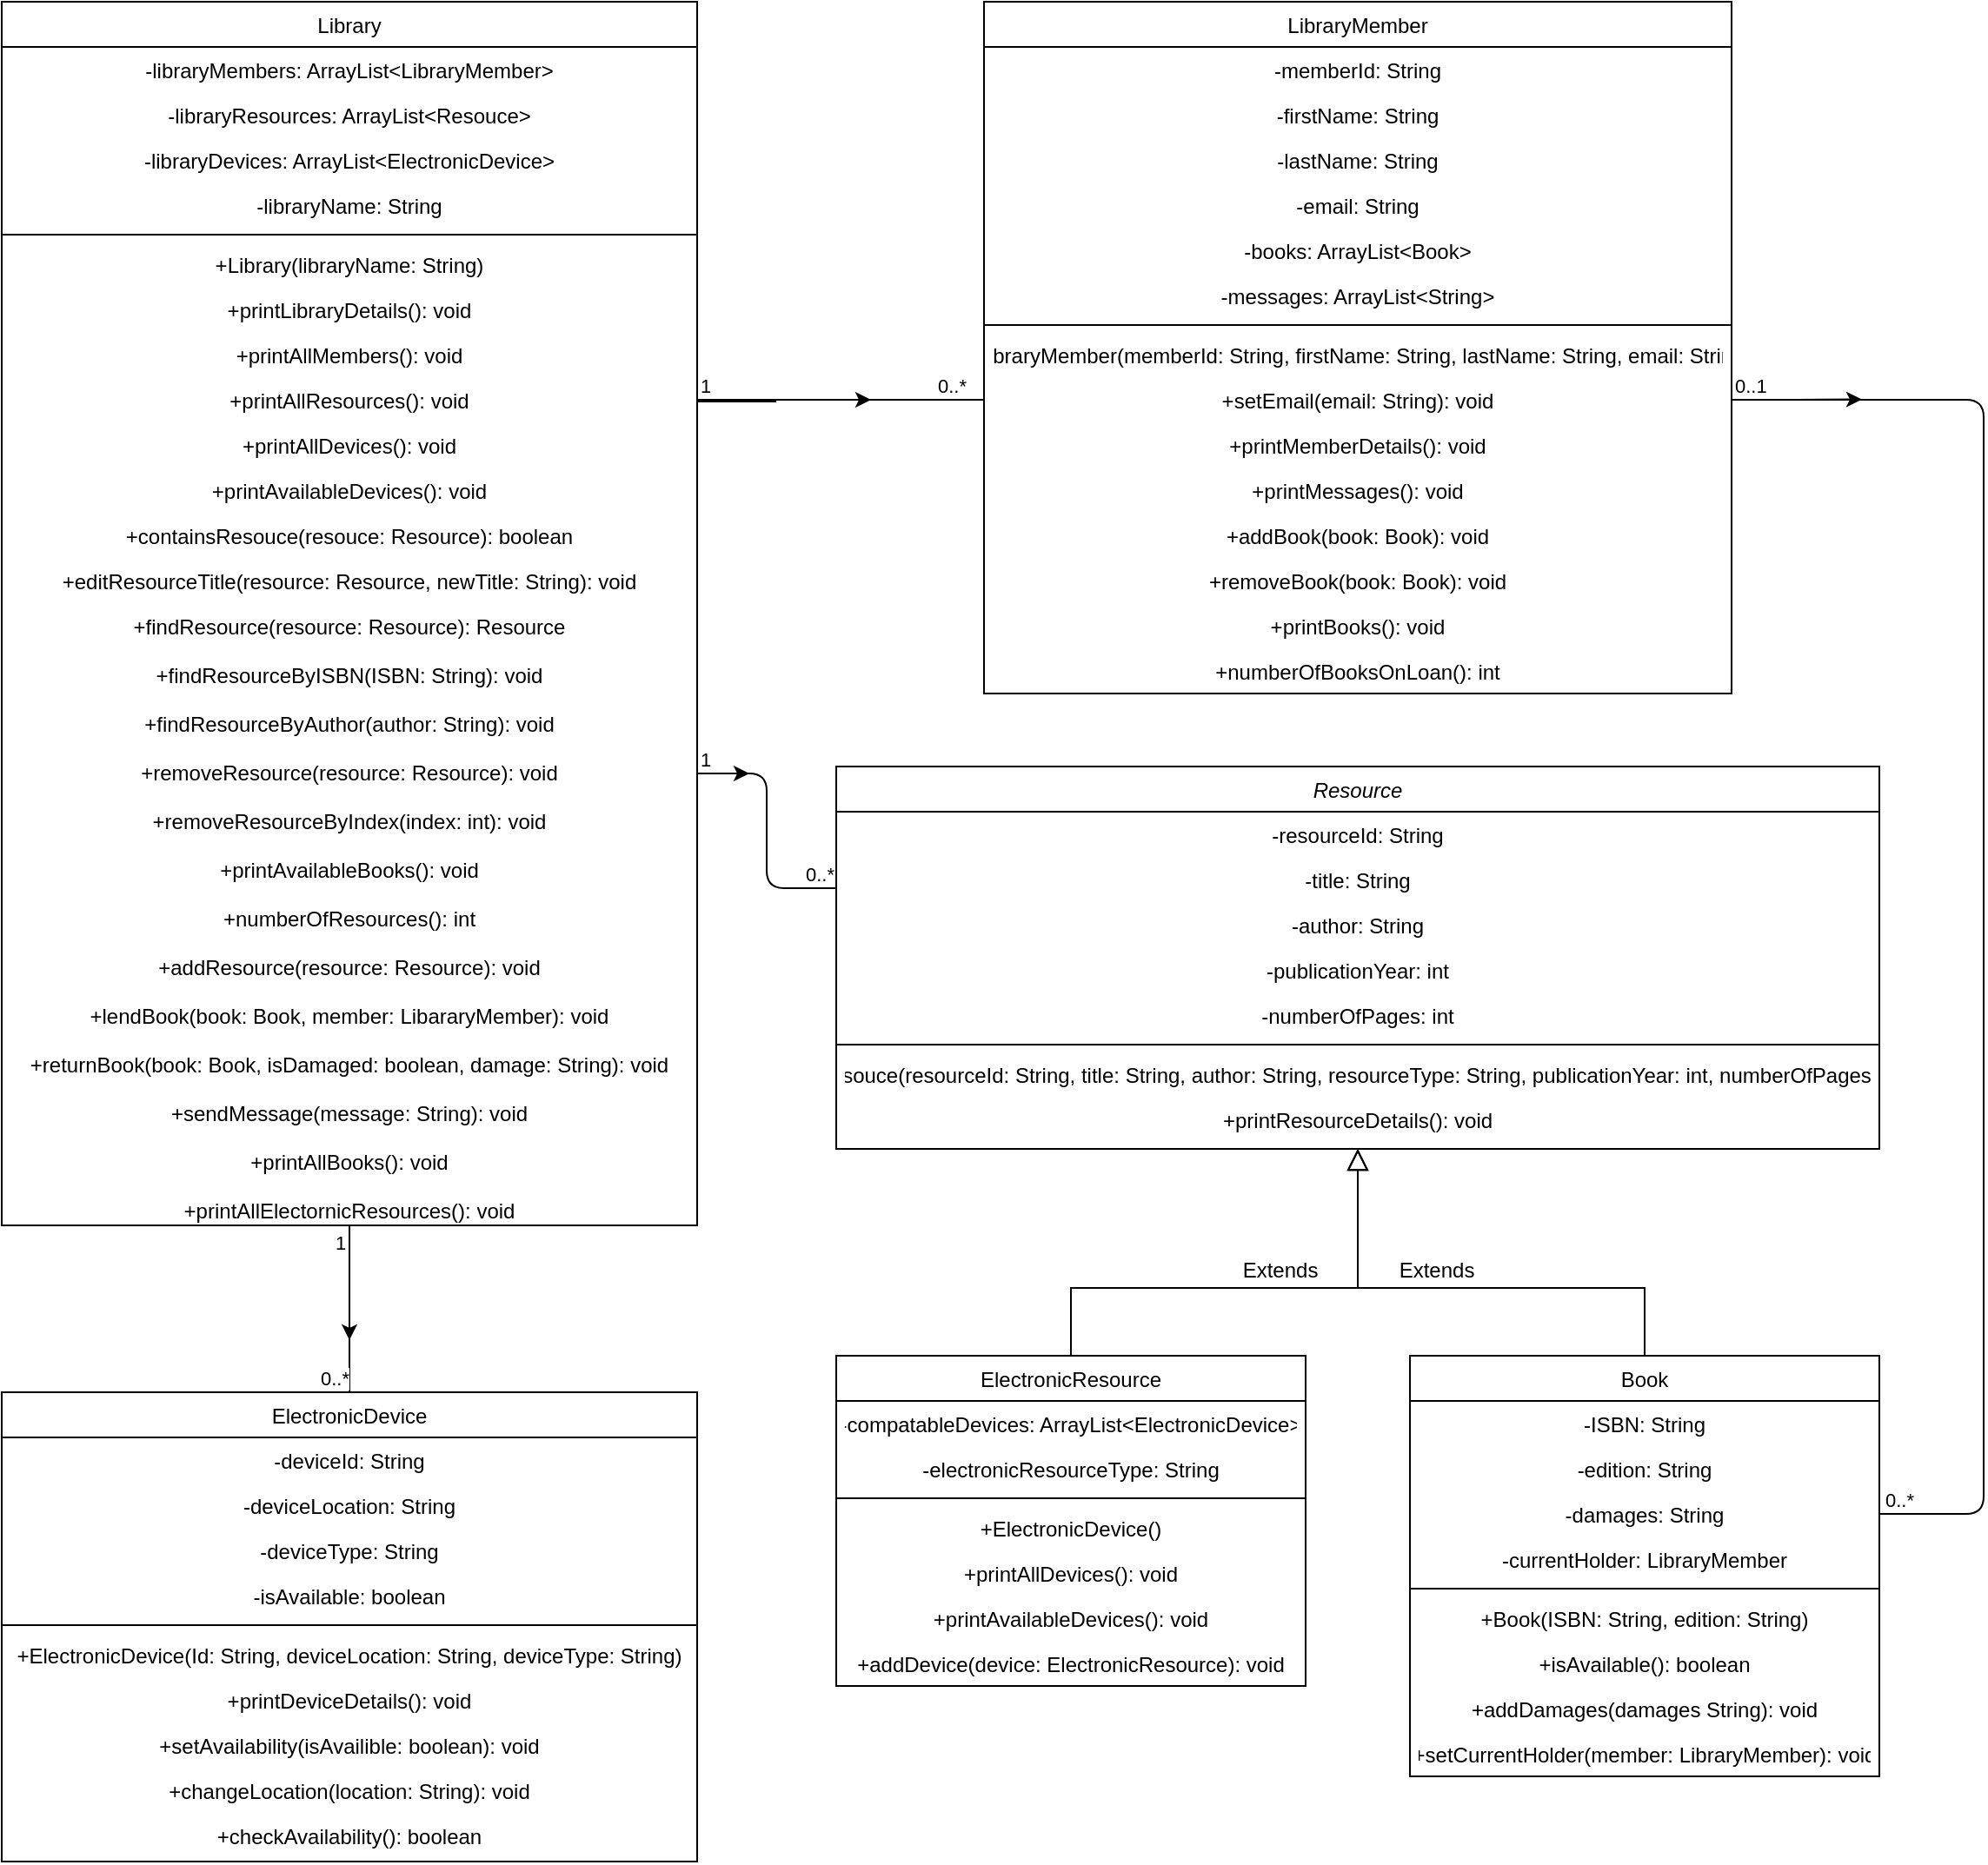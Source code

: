 <mxfile version="13.10.4" type="github">
  <diagram id="C5RBs43oDa-KdzZeNtuy" name="Page-1">
    <mxGraphModel dx="820" dy="2298" grid="1" gridSize="10" guides="1" tooltips="1" connect="1" arrows="1" fold="1" page="1" pageScale="1" pageWidth="827" pageHeight="1169" math="0" shadow="0">
      <root>
        <mxCell id="WIyWlLk6GJQsqaUBKTNV-0" />
        <mxCell id="WIyWlLk6GJQsqaUBKTNV-1" parent="WIyWlLk6GJQsqaUBKTNV-0" />
        <mxCell id="zkfFHV4jXpPFQw0GAbJ--0" value="Resource" style="swimlane;fontStyle=2;align=center;verticalAlign=top;childLayout=stackLayout;horizontal=1;startSize=26;horizontalStack=0;resizeParent=1;resizeLast=0;collapsible=1;marginBottom=0;rounded=0;shadow=0;strokeWidth=1;" parent="WIyWlLk6GJQsqaUBKTNV-1" vertex="1">
          <mxGeometry x="510" y="-700" width="600" height="220" as="geometry">
            <mxRectangle x="230" y="140" width="160" height="26" as="alternateBounds" />
          </mxGeometry>
        </mxCell>
        <mxCell id="xyyLD-phJZaHF51xS1XM-47" value="-resourceId: String" style="text;align=center;verticalAlign=top;spacingLeft=4;spacingRight=4;overflow=hidden;rotatable=0;points=[[0,0.5],[1,0.5]];portConstraint=eastwest;" vertex="1" parent="zkfFHV4jXpPFQw0GAbJ--0">
          <mxGeometry y="26" width="600" height="26" as="geometry" />
        </mxCell>
        <mxCell id="zkfFHV4jXpPFQw0GAbJ--1" value="-title: String" style="text;align=center;verticalAlign=top;spacingLeft=4;spacingRight=4;overflow=hidden;rotatable=0;points=[[0,0.5],[1,0.5]];portConstraint=eastwest;" parent="zkfFHV4jXpPFQw0GAbJ--0" vertex="1">
          <mxGeometry y="52" width="600" height="26" as="geometry" />
        </mxCell>
        <mxCell id="zkfFHV4jXpPFQw0GAbJ--2" value="-author: String" style="text;align=center;verticalAlign=top;spacingLeft=4;spacingRight=4;overflow=hidden;rotatable=0;points=[[0,0.5],[1,0.5]];portConstraint=eastwest;rounded=0;shadow=0;html=0;" parent="zkfFHV4jXpPFQw0GAbJ--0" vertex="1">
          <mxGeometry y="78" width="600" height="26" as="geometry" />
        </mxCell>
        <mxCell id="zkfFHV4jXpPFQw0GAbJ--3" value="-publicationYear: int" style="text;align=center;verticalAlign=top;spacingLeft=4;spacingRight=4;overflow=hidden;rotatable=0;points=[[0,0.5],[1,0.5]];portConstraint=eastwest;rounded=0;shadow=0;html=0;" parent="zkfFHV4jXpPFQw0GAbJ--0" vertex="1">
          <mxGeometry y="104" width="600" height="26" as="geometry" />
        </mxCell>
        <mxCell id="xyyLD-phJZaHF51xS1XM-30" value="-numberOfPages: int" style="text;align=center;verticalAlign=top;spacingLeft=4;spacingRight=4;overflow=hidden;rotatable=0;points=[[0,0.5],[1,0.5]];portConstraint=eastwest;rounded=0;shadow=0;html=0;" vertex="1" parent="zkfFHV4jXpPFQw0GAbJ--0">
          <mxGeometry y="130" width="600" height="26" as="geometry" />
        </mxCell>
        <mxCell id="zkfFHV4jXpPFQw0GAbJ--4" value="" style="line;html=1;strokeWidth=1;align=left;verticalAlign=middle;spacingTop=-1;spacingLeft=3;spacingRight=3;rotatable=0;labelPosition=right;points=[];portConstraint=eastwest;" parent="zkfFHV4jXpPFQw0GAbJ--0" vertex="1">
          <mxGeometry y="156" width="600" height="8" as="geometry" />
        </mxCell>
        <mxCell id="xyyLD-phJZaHF51xS1XM-31" value="+Resouce(resourceId: String, title: String, author: String, resourceType: String, publicationYear: int, numberOfPages: int)" style="text;align=center;verticalAlign=top;spacingLeft=4;spacingRight=4;overflow=hidden;rotatable=0;points=[[0,0.5],[1,0.5]];portConstraint=eastwest;" vertex="1" parent="zkfFHV4jXpPFQw0GAbJ--0">
          <mxGeometry y="164" width="600" height="26" as="geometry" />
        </mxCell>
        <mxCell id="zkfFHV4jXpPFQw0GAbJ--5" value="+printResourceDetails(): void" style="text;align=center;verticalAlign=top;spacingLeft=4;spacingRight=4;overflow=hidden;rotatable=0;points=[[0,0.5],[1,0.5]];portConstraint=eastwest;" parent="zkfFHV4jXpPFQw0GAbJ--0" vertex="1">
          <mxGeometry y="190" width="600" height="26" as="geometry" />
        </mxCell>
        <mxCell id="zkfFHV4jXpPFQw0GAbJ--6" value="Book" style="swimlane;fontStyle=0;align=center;verticalAlign=top;childLayout=stackLayout;horizontal=1;startSize=26;horizontalStack=0;resizeParent=1;resizeLast=0;collapsible=1;marginBottom=0;rounded=0;shadow=0;strokeWidth=1;" parent="WIyWlLk6GJQsqaUBKTNV-1" vertex="1">
          <mxGeometry x="840" y="-361" width="270" height="242" as="geometry">
            <mxRectangle x="130" y="380" width="160" height="26" as="alternateBounds" />
          </mxGeometry>
        </mxCell>
        <mxCell id="zkfFHV4jXpPFQw0GAbJ--7" value="-ISBN: String" style="text;align=center;verticalAlign=top;spacingLeft=4;spacingRight=4;overflow=hidden;rotatable=0;points=[[0,0.5],[1,0.5]];portConstraint=eastwest;" parent="zkfFHV4jXpPFQw0GAbJ--6" vertex="1">
          <mxGeometry y="26" width="270" height="26" as="geometry" />
        </mxCell>
        <mxCell id="xyyLD-phJZaHF51xS1XM-44" value="-edition: String" style="text;align=center;verticalAlign=top;spacingLeft=4;spacingRight=4;overflow=hidden;rotatable=0;points=[[0,0.5],[1,0.5]];portConstraint=eastwest;" vertex="1" parent="zkfFHV4jXpPFQw0GAbJ--6">
          <mxGeometry y="52" width="270" height="26" as="geometry" />
        </mxCell>
        <mxCell id="zkfFHV4jXpPFQw0GAbJ--8" value="-damages: String" style="text;align=center;verticalAlign=top;spacingLeft=4;spacingRight=4;overflow=hidden;rotatable=0;points=[[0,0.5],[1,0.5]];portConstraint=eastwest;rounded=0;shadow=0;html=0;" parent="zkfFHV4jXpPFQw0GAbJ--6" vertex="1">
          <mxGeometry y="78" width="270" height="26" as="geometry" />
        </mxCell>
        <mxCell id="xyyLD-phJZaHF51xS1XM-43" value="-currentHolder: LibraryMember" style="text;align=center;verticalAlign=top;spacingLeft=4;spacingRight=4;overflow=hidden;rotatable=0;points=[[0,0.5],[1,0.5]];portConstraint=eastwest;rounded=0;shadow=0;html=0;" vertex="1" parent="zkfFHV4jXpPFQw0GAbJ--6">
          <mxGeometry y="104" width="270" height="26" as="geometry" />
        </mxCell>
        <mxCell id="zkfFHV4jXpPFQw0GAbJ--9" value="" style="line;html=1;strokeWidth=1;align=left;verticalAlign=middle;spacingTop=-1;spacingLeft=3;spacingRight=3;rotatable=0;labelPosition=right;points=[];portConstraint=eastwest;" parent="zkfFHV4jXpPFQw0GAbJ--6" vertex="1">
          <mxGeometry y="130" width="270" height="8" as="geometry" />
        </mxCell>
        <mxCell id="xyyLD-phJZaHF51xS1XM-50" value="+Book(ISBN: String, edition: String)" style="text;align=center;verticalAlign=top;spacingLeft=4;spacingRight=4;overflow=hidden;rotatable=0;points=[[0,0.5],[1,0.5]];portConstraint=eastwest;fontStyle=0" vertex="1" parent="zkfFHV4jXpPFQw0GAbJ--6">
          <mxGeometry y="138" width="270" height="26" as="geometry" />
        </mxCell>
        <mxCell id="zkfFHV4jXpPFQw0GAbJ--10" value="+isAvailable(): boolean" style="text;align=center;verticalAlign=top;spacingLeft=4;spacingRight=4;overflow=hidden;rotatable=0;points=[[0,0.5],[1,0.5]];portConstraint=eastwest;fontStyle=0" parent="zkfFHV4jXpPFQw0GAbJ--6" vertex="1">
          <mxGeometry y="164" width="270" height="26" as="geometry" />
        </mxCell>
        <mxCell id="zkfFHV4jXpPFQw0GAbJ--11" value="+addDamages(damages String): void" style="text;align=center;verticalAlign=top;spacingLeft=4;spacingRight=4;overflow=hidden;rotatable=0;points=[[0,0.5],[1,0.5]];portConstraint=eastwest;" parent="zkfFHV4jXpPFQw0GAbJ--6" vertex="1">
          <mxGeometry y="190" width="270" height="26" as="geometry" />
        </mxCell>
        <mxCell id="xyyLD-phJZaHF51xS1XM-49" value="+setCurrentHolder(member: LibraryMember): void" style="text;align=center;verticalAlign=top;spacingLeft=4;spacingRight=4;overflow=hidden;rotatable=0;points=[[0,0.5],[1,0.5]];portConstraint=eastwest;" vertex="1" parent="zkfFHV4jXpPFQw0GAbJ--6">
          <mxGeometry y="216" width="270" height="26" as="geometry" />
        </mxCell>
        <mxCell id="zkfFHV4jXpPFQw0GAbJ--12" value="" style="endArrow=block;endSize=10;endFill=0;shadow=0;strokeWidth=1;rounded=0;edgeStyle=elbowEdgeStyle;elbow=vertical;exitX=0.5;exitY=0;exitDx=0;exitDy=0;" parent="WIyWlLk6GJQsqaUBKTNV-1" source="zkfFHV4jXpPFQw0GAbJ--6" edge="1">
          <mxGeometry width="160" relative="1" as="geometry">
            <mxPoint x="370" y="-170" as="sourcePoint" />
            <mxPoint x="810" y="-480" as="targetPoint" />
            <Array as="points">
              <mxPoint x="890" y="-400" />
            </Array>
          </mxGeometry>
        </mxCell>
        <mxCell id="zkfFHV4jXpPFQw0GAbJ--16" value="" style="endArrow=block;endSize=10;endFill=0;shadow=0;strokeWidth=1;rounded=0;edgeStyle=elbowEdgeStyle;elbow=vertical;exitX=0.5;exitY=0;exitDx=0;exitDy=0;" parent="WIyWlLk6GJQsqaUBKTNV-1" source="zkfFHV4jXpPFQw0GAbJ--13" target="zkfFHV4jXpPFQw0GAbJ--0" edge="1">
          <mxGeometry width="160" relative="1" as="geometry">
            <mxPoint x="380" as="sourcePoint" />
            <mxPoint x="480" y="-102" as="targetPoint" />
            <Array as="points">
              <mxPoint x="810" y="-400" />
            </Array>
          </mxGeometry>
        </mxCell>
        <mxCell id="zkfFHV4jXpPFQw0GAbJ--17" value="LibraryMember" style="swimlane;fontStyle=0;align=center;verticalAlign=top;childLayout=stackLayout;horizontal=1;startSize=26;horizontalStack=0;resizeParent=1;resizeLast=0;collapsible=1;marginBottom=0;rounded=0;shadow=0;strokeWidth=1;" parent="WIyWlLk6GJQsqaUBKTNV-1" vertex="1">
          <mxGeometry x="595" y="-1140" width="430" height="398" as="geometry">
            <mxRectangle x="550" y="140" width="160" height="26" as="alternateBounds" />
          </mxGeometry>
        </mxCell>
        <mxCell id="zkfFHV4jXpPFQw0GAbJ--18" value="-memberId: String" style="text;align=center;verticalAlign=top;spacingLeft=4;spacingRight=4;overflow=hidden;rotatable=0;points=[[0,0.5],[1,0.5]];portConstraint=eastwest;" parent="zkfFHV4jXpPFQw0GAbJ--17" vertex="1">
          <mxGeometry y="26" width="430" height="26" as="geometry" />
        </mxCell>
        <mxCell id="zkfFHV4jXpPFQw0GAbJ--19" value="-firstName: String" style="text;align=center;verticalAlign=top;spacingLeft=4;spacingRight=4;overflow=hidden;rotatable=0;points=[[0,0.5],[1,0.5]];portConstraint=eastwest;rounded=0;shadow=0;html=0;" parent="zkfFHV4jXpPFQw0GAbJ--17" vertex="1">
          <mxGeometry y="52" width="430" height="26" as="geometry" />
        </mxCell>
        <mxCell id="zkfFHV4jXpPFQw0GAbJ--20" value="-lastName: String" style="text;align=center;verticalAlign=top;spacingLeft=4;spacingRight=4;overflow=hidden;rotatable=0;points=[[0,0.5],[1,0.5]];portConstraint=eastwest;rounded=0;shadow=0;html=0;" parent="zkfFHV4jXpPFQw0GAbJ--17" vertex="1">
          <mxGeometry y="78" width="430" height="26" as="geometry" />
        </mxCell>
        <mxCell id="zkfFHV4jXpPFQw0GAbJ--21" value="-email: String" style="text;align=center;verticalAlign=top;spacingLeft=4;spacingRight=4;overflow=hidden;rotatable=0;points=[[0,0.5],[1,0.5]];portConstraint=eastwest;rounded=0;shadow=0;html=0;" parent="zkfFHV4jXpPFQw0GAbJ--17" vertex="1">
          <mxGeometry y="104" width="430" height="26" as="geometry" />
        </mxCell>
        <mxCell id="xyyLD-phJZaHF51xS1XM-22" value="-books: ArrayList&lt;Book&gt;" style="text;align=center;verticalAlign=top;spacingLeft=4;spacingRight=4;overflow=hidden;rotatable=0;points=[[0,0.5],[1,0.5]];portConstraint=eastwest;rounded=0;shadow=0;html=0;" vertex="1" parent="zkfFHV4jXpPFQw0GAbJ--17">
          <mxGeometry y="130" width="430" height="26" as="geometry" />
        </mxCell>
        <mxCell id="zkfFHV4jXpPFQw0GAbJ--22" value="-messages: ArrayList&lt;String&gt;" style="text;align=center;verticalAlign=top;spacingLeft=4;spacingRight=4;overflow=hidden;rotatable=0;points=[[0,0.5],[1,0.5]];portConstraint=eastwest;rounded=0;shadow=0;html=0;" parent="zkfFHV4jXpPFQw0GAbJ--17" vertex="1">
          <mxGeometry y="156" width="430" height="26" as="geometry" />
        </mxCell>
        <mxCell id="zkfFHV4jXpPFQw0GAbJ--23" value="" style="line;html=1;strokeWidth=1;align=left;verticalAlign=middle;spacingTop=-1;spacingLeft=3;spacingRight=3;rotatable=0;labelPosition=right;points=[];portConstraint=eastwest;" parent="zkfFHV4jXpPFQw0GAbJ--17" vertex="1">
          <mxGeometry y="182" width="430" height="8" as="geometry" />
        </mxCell>
        <mxCell id="xyyLD-phJZaHF51xS1XM-29" value="+LibraryMember(memberId: String, firstName: String, lastName: String, email: String)" style="text;align=center;verticalAlign=top;spacingLeft=4;spacingRight=4;overflow=hidden;rotatable=0;points=[[0,0.5],[1,0.5]];portConstraint=eastwest;" vertex="1" parent="zkfFHV4jXpPFQw0GAbJ--17">
          <mxGeometry y="190" width="430" height="26" as="geometry" />
        </mxCell>
        <mxCell id="zkfFHV4jXpPFQw0GAbJ--24" value="+setEmail(email: String): void" style="text;align=center;verticalAlign=top;spacingLeft=4;spacingRight=4;overflow=hidden;rotatable=0;points=[[0,0.5],[1,0.5]];portConstraint=eastwest;" parent="zkfFHV4jXpPFQw0GAbJ--17" vertex="1">
          <mxGeometry y="216" width="430" height="26" as="geometry" />
        </mxCell>
        <mxCell id="zkfFHV4jXpPFQw0GAbJ--25" value="+printMemberDetails(): void" style="text;align=center;verticalAlign=top;spacingLeft=4;spacingRight=4;overflow=hidden;rotatable=0;points=[[0,0.5],[1,0.5]];portConstraint=eastwest;" parent="zkfFHV4jXpPFQw0GAbJ--17" vertex="1">
          <mxGeometry y="242" width="430" height="26" as="geometry" />
        </mxCell>
        <mxCell id="xyyLD-phJZaHF51xS1XM-23" value="+printMessages(): void" style="text;align=center;verticalAlign=top;spacingLeft=4;spacingRight=4;overflow=hidden;rotatable=0;points=[[0,0.5],[1,0.5]];portConstraint=eastwest;" vertex="1" parent="zkfFHV4jXpPFQw0GAbJ--17">
          <mxGeometry y="268" width="430" height="26" as="geometry" />
        </mxCell>
        <mxCell id="xyyLD-phJZaHF51xS1XM-24" value="+addBook(book: Book): void" style="text;align=center;verticalAlign=top;spacingLeft=4;spacingRight=4;overflow=hidden;rotatable=0;points=[[0,0.5],[1,0.5]];portConstraint=eastwest;" vertex="1" parent="zkfFHV4jXpPFQw0GAbJ--17">
          <mxGeometry y="294" width="430" height="26" as="geometry" />
        </mxCell>
        <mxCell id="xyyLD-phJZaHF51xS1XM-25" value="+removeBook(book: Book): void" style="text;align=center;verticalAlign=top;spacingLeft=4;spacingRight=4;overflow=hidden;rotatable=0;points=[[0,0.5],[1,0.5]];portConstraint=eastwest;" vertex="1" parent="zkfFHV4jXpPFQw0GAbJ--17">
          <mxGeometry y="320" width="430" height="26" as="geometry" />
        </mxCell>
        <mxCell id="xyyLD-phJZaHF51xS1XM-26" value="+printBooks(): void" style="text;align=center;verticalAlign=top;spacingLeft=4;spacingRight=4;overflow=hidden;rotatable=0;points=[[0,0.5],[1,0.5]];portConstraint=eastwest;" vertex="1" parent="zkfFHV4jXpPFQw0GAbJ--17">
          <mxGeometry y="346" width="430" height="26" as="geometry" />
        </mxCell>
        <mxCell id="xyyLD-phJZaHF51xS1XM-27" value="+numberOfBooksOnLoan(): int" style="text;align=center;verticalAlign=top;spacingLeft=4;spacingRight=4;overflow=hidden;rotatable=0;points=[[0,0.5],[1,0.5]];portConstraint=eastwest;" vertex="1" parent="zkfFHV4jXpPFQw0GAbJ--17">
          <mxGeometry y="372" width="430" height="26" as="geometry" />
        </mxCell>
        <mxCell id="1j5VR4dSO8QkHzInrXyF-0" value="ElectronicDevice" style="swimlane;fontStyle=0;align=center;verticalAlign=top;childLayout=stackLayout;horizontal=1;startSize=26;horizontalStack=0;resizeParent=1;resizeLast=0;collapsible=1;marginBottom=0;rounded=0;shadow=0;strokeWidth=1;" parent="WIyWlLk6GJQsqaUBKTNV-1" vertex="1">
          <mxGeometry x="30" y="-340" width="400" height="270" as="geometry">
            <mxRectangle x="550" y="140" width="160" height="26" as="alternateBounds" />
          </mxGeometry>
        </mxCell>
        <mxCell id="1j5VR4dSO8QkHzInrXyF-1" value="-deviceId: String" style="text;align=center;verticalAlign=top;spacingLeft=4;spacingRight=4;overflow=hidden;rotatable=0;points=[[0,0.5],[1,0.5]];portConstraint=eastwest;" parent="1j5VR4dSO8QkHzInrXyF-0" vertex="1">
          <mxGeometry y="26" width="400" height="26" as="geometry" />
        </mxCell>
        <mxCell id="1j5VR4dSO8QkHzInrXyF-2" value="-deviceLocation: String" style="text;align=center;verticalAlign=top;spacingLeft=4;spacingRight=4;overflow=hidden;rotatable=0;points=[[0,0.5],[1,0.5]];portConstraint=eastwest;rounded=0;shadow=0;html=0;" parent="1j5VR4dSO8QkHzInrXyF-0" vertex="1">
          <mxGeometry y="52" width="400" height="26" as="geometry" />
        </mxCell>
        <mxCell id="1j5VR4dSO8QkHzInrXyF-3" value="-deviceType: String" style="text;align=center;verticalAlign=top;spacingLeft=4;spacingRight=4;overflow=hidden;rotatable=0;points=[[0,0.5],[1,0.5]];portConstraint=eastwest;rounded=0;shadow=0;html=0;" parent="1j5VR4dSO8QkHzInrXyF-0" vertex="1">
          <mxGeometry y="78" width="400" height="26" as="geometry" />
        </mxCell>
        <mxCell id="1j5VR4dSO8QkHzInrXyF-4" value="-isAvailable: boolean" style="text;align=center;verticalAlign=top;spacingLeft=4;spacingRight=4;overflow=hidden;rotatable=0;points=[[0,0.5],[1,0.5]];portConstraint=eastwest;rounded=0;shadow=0;html=0;" parent="1j5VR4dSO8QkHzInrXyF-0" vertex="1">
          <mxGeometry y="104" width="400" height="26" as="geometry" />
        </mxCell>
        <mxCell id="1j5VR4dSO8QkHzInrXyF-6" value="" style="line;html=1;strokeWidth=1;align=left;verticalAlign=middle;spacingTop=-1;spacingLeft=3;spacingRight=3;rotatable=0;labelPosition=right;points=[];portConstraint=eastwest;" parent="1j5VR4dSO8QkHzInrXyF-0" vertex="1">
          <mxGeometry y="130" width="400" height="8" as="geometry" />
        </mxCell>
        <mxCell id="xyyLD-phJZaHF51xS1XM-21" value="+ElectronicDevice(Id: String, deviceLocation: String, deviceType: String)" style="text;align=center;verticalAlign=top;spacingLeft=4;spacingRight=4;overflow=hidden;rotatable=0;points=[[0,0.5],[1,0.5]];portConstraint=eastwest;" vertex="1" parent="1j5VR4dSO8QkHzInrXyF-0">
          <mxGeometry y="138" width="400" height="26" as="geometry" />
        </mxCell>
        <mxCell id="1j5VR4dSO8QkHzInrXyF-7" value="+printDeviceDetails(): void" style="text;align=center;verticalAlign=top;spacingLeft=4;spacingRight=4;overflow=hidden;rotatable=0;points=[[0,0.5],[1,0.5]];portConstraint=eastwest;" parent="1j5VR4dSO8QkHzInrXyF-0" vertex="1">
          <mxGeometry y="164" width="400" height="26" as="geometry" />
        </mxCell>
        <mxCell id="xyyLD-phJZaHF51xS1XM-19" value="+setAvailability(isAvailible: boolean): void" style="text;align=center;verticalAlign=top;spacingLeft=4;spacingRight=4;overflow=hidden;rotatable=0;points=[[0,0.5],[1,0.5]];portConstraint=eastwest;" vertex="1" parent="1j5VR4dSO8QkHzInrXyF-0">
          <mxGeometry y="190" width="400" height="26" as="geometry" />
        </mxCell>
        <mxCell id="xyyLD-phJZaHF51xS1XM-18" value="+changeLocation(location: String): void" style="text;align=center;verticalAlign=top;spacingLeft=4;spacingRight=4;overflow=hidden;rotatable=0;points=[[0,0.5],[1,0.5]];portConstraint=eastwest;" vertex="1" parent="1j5VR4dSO8QkHzInrXyF-0">
          <mxGeometry y="216" width="400" height="26" as="geometry" />
        </mxCell>
        <mxCell id="1j5VR4dSO8QkHzInrXyF-8" value="+checkAvailability(): boolean" style="text;align=center;verticalAlign=top;spacingLeft=4;spacingRight=4;overflow=hidden;rotatable=0;points=[[0,0.5],[1,0.5]];portConstraint=eastwest;" parent="1j5VR4dSO8QkHzInrXyF-0" vertex="1">
          <mxGeometry y="242" width="400" height="26" as="geometry" />
        </mxCell>
        <mxCell id="1j5VR4dSO8QkHzInrXyF-9" value="Library" style="swimlane;fontStyle=0;align=center;verticalAlign=top;childLayout=stackLayout;horizontal=1;startSize=26;horizontalStack=0;resizeParent=1;resizeLast=0;collapsible=1;marginBottom=0;rounded=0;shadow=0;strokeWidth=1;" parent="WIyWlLk6GJQsqaUBKTNV-1" vertex="1">
          <mxGeometry x="30" y="-1140" width="400" height="704" as="geometry">
            <mxRectangle x="550" y="140" width="160" height="26" as="alternateBounds" />
          </mxGeometry>
        </mxCell>
        <mxCell id="1j5VR4dSO8QkHzInrXyF-10" value="-libraryMembers: ArrayList&lt;LibraryMember&gt;" style="text;align=center;verticalAlign=top;spacingLeft=4;spacingRight=4;overflow=hidden;rotatable=0;points=[[0,0.5],[1,0.5]];portConstraint=eastwest;" parent="1j5VR4dSO8QkHzInrXyF-9" vertex="1">
          <mxGeometry y="26" width="400" height="26" as="geometry" />
        </mxCell>
        <mxCell id="1j5VR4dSO8QkHzInrXyF-11" value="-libraryResources: ArrayList&lt;Resouce&gt;" style="text;align=center;verticalAlign=top;spacingLeft=4;spacingRight=4;overflow=hidden;rotatable=0;points=[[0,0.5],[1,0.5]];portConstraint=eastwest;rounded=0;shadow=0;html=0;" parent="1j5VR4dSO8QkHzInrXyF-9" vertex="1">
          <mxGeometry y="52" width="400" height="26" as="geometry" />
        </mxCell>
        <mxCell id="1j5VR4dSO8QkHzInrXyF-21" value="-libraryDevices: ArrayList&lt;ElectronicDevice&gt;" style="text;align=center;verticalAlign=top;spacingLeft=4;spacingRight=4;overflow=hidden;rotatable=0;points=[[0,0.5],[1,0.5]];portConstraint=eastwest;rounded=0;shadow=0;html=0;" parent="1j5VR4dSO8QkHzInrXyF-9" vertex="1">
          <mxGeometry y="78" width="400" height="26" as="geometry" />
        </mxCell>
        <mxCell id="1j5VR4dSO8QkHzInrXyF-12" value="-libraryName: String" style="text;align=center;verticalAlign=top;spacingLeft=4;spacingRight=4;overflow=hidden;rotatable=0;points=[[0,0.5],[1,0.5]];portConstraint=eastwest;rounded=0;shadow=0;html=0;" parent="1j5VR4dSO8QkHzInrXyF-9" vertex="1">
          <mxGeometry y="104" width="400" height="26" as="geometry" />
        </mxCell>
        <mxCell id="1j5VR4dSO8QkHzInrXyF-15" value="" style="line;html=1;strokeWidth=1;align=left;verticalAlign=middle;spacingTop=-1;spacingLeft=3;spacingRight=3;rotatable=0;labelPosition=right;points=[];portConstraint=eastwest;" parent="1j5VR4dSO8QkHzInrXyF-9" vertex="1">
          <mxGeometry y="130" width="400" height="8" as="geometry" />
        </mxCell>
        <mxCell id="1j5VR4dSO8QkHzInrXyF-16" value="+Library(libraryName: String)" style="text;align=center;verticalAlign=top;spacingLeft=4;spacingRight=4;overflow=hidden;rotatable=0;points=[[0,0.5],[1,0.5]];portConstraint=eastwest;" parent="1j5VR4dSO8QkHzInrXyF-9" vertex="1">
          <mxGeometry y="138" width="400" height="26" as="geometry" />
        </mxCell>
        <mxCell id="1j5VR4dSO8QkHzInrXyF-17" value="+printLibraryDetails(): void" style="text;align=center;verticalAlign=top;spacingLeft=4;spacingRight=4;overflow=hidden;rotatable=0;points=[[0,0.5],[1,0.5]];portConstraint=eastwest;" parent="1j5VR4dSO8QkHzInrXyF-9" vertex="1">
          <mxGeometry y="164" width="400" height="26" as="geometry" />
        </mxCell>
        <mxCell id="xyyLD-phJZaHF51xS1XM-83" value="+printAllMembers(): void" style="text;align=center;verticalAlign=top;spacingLeft=4;spacingRight=4;overflow=hidden;rotatable=0;points=[[0,0.5],[1,0.5]];portConstraint=eastwest;" vertex="1" parent="1j5VR4dSO8QkHzInrXyF-9">
          <mxGeometry y="190" width="400" height="26" as="geometry" />
        </mxCell>
        <mxCell id="xyyLD-phJZaHF51xS1XM-108" value="+printAllResources(): void" style="text;align=center;verticalAlign=top;spacingLeft=4;spacingRight=4;overflow=hidden;rotatable=0;points=[[0,0.5],[1,0.5]];portConstraint=eastwest;" vertex="1" parent="1j5VR4dSO8QkHzInrXyF-9">
          <mxGeometry y="216" width="400" height="26" as="geometry" />
        </mxCell>
        <mxCell id="xyyLD-phJZaHF51xS1XM-109" value="+printAllDevices(): void" style="text;align=center;verticalAlign=top;spacingLeft=4;spacingRight=4;overflow=hidden;rotatable=0;points=[[0,0.5],[1,0.5]];portConstraint=eastwest;" vertex="1" parent="1j5VR4dSO8QkHzInrXyF-9">
          <mxGeometry y="242" width="400" height="26" as="geometry" />
        </mxCell>
        <mxCell id="xyyLD-phJZaHF51xS1XM-110" value="+printAvailableDevices(): void" style="text;align=center;verticalAlign=top;spacingLeft=4;spacingRight=4;overflow=hidden;rotatable=0;points=[[0,0.5],[1,0.5]];portConstraint=eastwest;" vertex="1" parent="1j5VR4dSO8QkHzInrXyF-9">
          <mxGeometry y="268" width="400" height="26" as="geometry" />
        </mxCell>
        <mxCell id="xyyLD-phJZaHF51xS1XM-2" value="+containsResouce(resouce: Resource): boolean" style="text;align=center;verticalAlign=top;spacingLeft=4;spacingRight=4;overflow=hidden;rotatable=0;points=[[0,0.5],[1,0.5]];portConstraint=eastwest;" vertex="1" parent="1j5VR4dSO8QkHzInrXyF-9">
          <mxGeometry y="294" width="400" height="26" as="geometry" />
        </mxCell>
        <mxCell id="xyyLD-phJZaHF51xS1XM-3" value="+editResourceTitle(resource: Resource, newTitle: String): void" style="text;align=center;verticalAlign=top;spacingLeft=4;spacingRight=4;overflow=hidden;rotatable=0;points=[[0,0.5],[1,0.5]];portConstraint=eastwest;" vertex="1" parent="1j5VR4dSO8QkHzInrXyF-9">
          <mxGeometry y="320" width="400" height="26" as="geometry" />
        </mxCell>
        <mxCell id="xyyLD-phJZaHF51xS1XM-1" value="+findResource(resource: Resource): Resource" style="text;align=center;verticalAlign=top;spacingLeft=4;spacingRight=4;overflow=hidden;rotatable=0;points=[[0,0.5],[1,0.5]];portConstraint=eastwest;" vertex="1" parent="1j5VR4dSO8QkHzInrXyF-9">
          <mxGeometry y="346" width="400" height="28" as="geometry" />
        </mxCell>
        <mxCell id="xyyLD-phJZaHF51xS1XM-4" value="+findResourceByISBN(ISBN: String): void" style="text;align=center;verticalAlign=top;spacingLeft=4;spacingRight=4;overflow=hidden;rotatable=0;points=[[0,0.5],[1,0.5]];portConstraint=eastwest;" vertex="1" parent="1j5VR4dSO8QkHzInrXyF-9">
          <mxGeometry y="374" width="400" height="28" as="geometry" />
        </mxCell>
        <mxCell id="xyyLD-phJZaHF51xS1XM-5" value="+findResourceByAuthor(author: String): void" style="text;align=center;verticalAlign=top;spacingLeft=4;spacingRight=4;overflow=hidden;rotatable=0;points=[[0,0.5],[1,0.5]];portConstraint=eastwest;" vertex="1" parent="1j5VR4dSO8QkHzInrXyF-9">
          <mxGeometry y="402" width="400" height="28" as="geometry" />
        </mxCell>
        <mxCell id="xyyLD-phJZaHF51xS1XM-6" value="+removeResource(resource: Resource): void" style="text;align=center;verticalAlign=top;spacingLeft=4;spacingRight=4;overflow=hidden;rotatable=0;points=[[0,0.5],[1,0.5]];portConstraint=eastwest;" vertex="1" parent="1j5VR4dSO8QkHzInrXyF-9">
          <mxGeometry y="430" width="400" height="28" as="geometry" />
        </mxCell>
        <mxCell id="xyyLD-phJZaHF51xS1XM-7" value="+removeResourceByIndex(index: int): void" style="text;align=center;verticalAlign=top;spacingLeft=4;spacingRight=4;overflow=hidden;rotatable=0;points=[[0,0.5],[1,0.5]];portConstraint=eastwest;" vertex="1" parent="1j5VR4dSO8QkHzInrXyF-9">
          <mxGeometry y="458" width="400" height="28" as="geometry" />
        </mxCell>
        <mxCell id="xyyLD-phJZaHF51xS1XM-8" value="+printAvailableBooks(): void" style="text;align=center;verticalAlign=top;spacingLeft=4;spacingRight=4;overflow=hidden;rotatable=0;points=[[0,0.5],[1,0.5]];portConstraint=eastwest;" vertex="1" parent="1j5VR4dSO8QkHzInrXyF-9">
          <mxGeometry y="486" width="400" height="28" as="geometry" />
        </mxCell>
        <mxCell id="xyyLD-phJZaHF51xS1XM-10" value="+numberOfResources(): int" style="text;align=center;verticalAlign=top;spacingLeft=4;spacingRight=4;overflow=hidden;rotatable=0;points=[[0,0.5],[1,0.5]];portConstraint=eastwest;" vertex="1" parent="1j5VR4dSO8QkHzInrXyF-9">
          <mxGeometry y="514" width="400" height="28" as="geometry" />
        </mxCell>
        <mxCell id="xyyLD-phJZaHF51xS1XM-12" value="+addResource(resource: Resource): void" style="text;align=center;verticalAlign=top;spacingLeft=4;spacingRight=4;overflow=hidden;rotatable=0;points=[[0,0.5],[1,0.5]];portConstraint=eastwest;" vertex="1" parent="1j5VR4dSO8QkHzInrXyF-9">
          <mxGeometry y="542" width="400" height="28" as="geometry" />
        </mxCell>
        <mxCell id="xyyLD-phJZaHF51xS1XM-11" value="+lendBook(book: Book, member: LibararyMember): void" style="text;align=center;verticalAlign=top;spacingLeft=4;spacingRight=4;overflow=hidden;rotatable=0;points=[[0,0.5],[1,0.5]];portConstraint=eastwest;" vertex="1" parent="1j5VR4dSO8QkHzInrXyF-9">
          <mxGeometry y="570" width="400" height="28" as="geometry" />
        </mxCell>
        <mxCell id="xyyLD-phJZaHF51xS1XM-13" value="+returnBook(book: Book, isDamaged: boolean, damage: String): void" style="text;align=center;verticalAlign=top;spacingLeft=4;spacingRight=4;overflow=hidden;rotatable=0;points=[[0,0.5],[1,0.5]];portConstraint=eastwest;" vertex="1" parent="1j5VR4dSO8QkHzInrXyF-9">
          <mxGeometry y="598" width="400" height="28" as="geometry" />
        </mxCell>
        <mxCell id="xyyLD-phJZaHF51xS1XM-17" value="+sendMessage(message: String): void" style="text;align=center;verticalAlign=top;spacingLeft=4;spacingRight=4;overflow=hidden;rotatable=0;points=[[0,0.5],[1,0.5]];portConstraint=eastwest;" vertex="1" parent="1j5VR4dSO8QkHzInrXyF-9">
          <mxGeometry y="626" width="400" height="28" as="geometry" />
        </mxCell>
        <mxCell id="xyyLD-phJZaHF51xS1XM-16" value="+printAllBooks(): void" style="text;align=center;verticalAlign=top;spacingLeft=4;spacingRight=4;overflow=hidden;rotatable=0;points=[[0,0.5],[1,0.5]];portConstraint=eastwest;" vertex="1" parent="1j5VR4dSO8QkHzInrXyF-9">
          <mxGeometry y="654" width="400" height="28" as="geometry" />
        </mxCell>
        <mxCell id="xyyLD-phJZaHF51xS1XM-15" value="+printAllElectornicResources(): void" style="text;align=center;verticalAlign=top;spacingLeft=4;spacingRight=4;overflow=hidden;rotatable=0;points=[[0,0.5],[1,0.5]];portConstraint=eastwest;" vertex="1" parent="1j5VR4dSO8QkHzInrXyF-9">
          <mxGeometry y="682" width="400" height="22" as="geometry" />
        </mxCell>
        <mxCell id="xyyLD-phJZaHF51xS1XM-54" style="edgeStyle=orthogonalEdgeStyle;rounded=0;orthogonalLoop=1;jettySize=auto;html=1;" edge="1" parent="1j5VR4dSO8QkHzInrXyF-9" source="1j5VR4dSO8QkHzInrXyF-9">
          <mxGeometry relative="1" as="geometry">
            <mxPoint x="200" y="770" as="targetPoint" />
            <Array as="points" />
          </mxGeometry>
        </mxCell>
        <mxCell id="1j5VR4dSO8QkHzInrXyF-22" value="" style="endArrow=none;html=1;edgeStyle=orthogonalEdgeStyle;" parent="WIyWlLk6GJQsqaUBKTNV-1" target="zkfFHV4jXpPFQw0GAbJ--24" edge="1">
          <mxGeometry relative="1" as="geometry">
            <mxPoint x="430" y="-911" as="sourcePoint" />
            <mxPoint x="350" y="-1120" as="targetPoint" />
            <Array as="points">
              <mxPoint x="520" y="-911" />
              <mxPoint x="520" y="-911" />
            </Array>
          </mxGeometry>
        </mxCell>
        <mxCell id="1j5VR4dSO8QkHzInrXyF-23" value="1" style="edgeLabel;resizable=0;html=1;align=left;verticalAlign=bottom;" parent="1j5VR4dSO8QkHzInrXyF-22" connectable="0" vertex="1">
          <mxGeometry x="-1" relative="1" as="geometry" />
        </mxCell>
        <mxCell id="1j5VR4dSO8QkHzInrXyF-24" value="0..*" style="edgeLabel;resizable=0;html=1;align=right;verticalAlign=bottom;" parent="1j5VR4dSO8QkHzInrXyF-22" connectable="0" vertex="1">
          <mxGeometry x="1" relative="1" as="geometry">
            <mxPoint x="-9.83" as="offset" />
          </mxGeometry>
        </mxCell>
        <mxCell id="1j5VR4dSO8QkHzInrXyF-25" value="" style="endArrow=none;html=1;edgeStyle=orthogonalEdgeStyle;entryX=0.5;entryY=0;entryDx=0;entryDy=0;exitX=0.5;exitY=1;exitDx=0;exitDy=0;" parent="WIyWlLk6GJQsqaUBKTNV-1" source="1j5VR4dSO8QkHzInrXyF-9" target="1j5VR4dSO8QkHzInrXyF-0" edge="1">
          <mxGeometry relative="1" as="geometry">
            <mxPoint x="190" y="-970" as="sourcePoint" />
            <mxPoint x="270" y="-490" as="targetPoint" />
            <Array as="points">
              <mxPoint x="230" y="-390" />
              <mxPoint x="230" y="-390" />
            </Array>
          </mxGeometry>
        </mxCell>
        <mxCell id="1j5VR4dSO8QkHzInrXyF-26" value="1" style="edgeLabel;resizable=0;html=1;align=left;verticalAlign=bottom;" parent="1j5VR4dSO8QkHzInrXyF-25" connectable="0" vertex="1">
          <mxGeometry x="-1" relative="1" as="geometry">
            <mxPoint x="-10" y="18" as="offset" />
          </mxGeometry>
        </mxCell>
        <mxCell id="1j5VR4dSO8QkHzInrXyF-27" value="0..*" style="edgeLabel;resizable=0;html=1;align=right;verticalAlign=bottom;" parent="1j5VR4dSO8QkHzInrXyF-25" connectable="0" vertex="1">
          <mxGeometry x="1" relative="1" as="geometry">
            <mxPoint as="offset" />
          </mxGeometry>
        </mxCell>
        <mxCell id="1j5VR4dSO8QkHzInrXyF-28" value="" style="endArrow=none;html=1;edgeStyle=orthogonalEdgeStyle;exitX=1;exitY=0.5;exitDx=0;exitDy=0;" parent="WIyWlLk6GJQsqaUBKTNV-1" source="xyyLD-phJZaHF51xS1XM-6" edge="1">
          <mxGeometry relative="1" as="geometry">
            <mxPoint x="430" y="-814" as="sourcePoint" />
            <mxPoint x="510" y="-630" as="targetPoint" />
            <Array as="points">
              <mxPoint x="470" y="-696" />
              <mxPoint x="470" y="-630" />
            </Array>
          </mxGeometry>
        </mxCell>
        <mxCell id="1j5VR4dSO8QkHzInrXyF-29" value="1" style="edgeLabel;resizable=0;html=1;align=left;verticalAlign=bottom;" parent="1j5VR4dSO8QkHzInrXyF-28" connectable="0" vertex="1">
          <mxGeometry x="-1" relative="1" as="geometry" />
        </mxCell>
        <mxCell id="1j5VR4dSO8QkHzInrXyF-30" value="0..*" style="edgeLabel;resizable=0;html=1;align=right;verticalAlign=bottom;" parent="1j5VR4dSO8QkHzInrXyF-28" connectable="0" vertex="1">
          <mxGeometry x="1" relative="1" as="geometry">
            <mxPoint x="-0.03" as="offset" />
          </mxGeometry>
        </mxCell>
        <mxCell id="1j5VR4dSO8QkHzInrXyF-31" value="" style="endArrow=none;html=1;edgeStyle=orthogonalEdgeStyle;exitX=1;exitY=0.5;exitDx=0;exitDy=0;entryX=1;entryY=0.5;entryDx=0;entryDy=0;" parent="WIyWlLk6GJQsqaUBKTNV-1" source="zkfFHV4jXpPFQw0GAbJ--24" target="zkfFHV4jXpPFQw0GAbJ--8" edge="1">
          <mxGeometry relative="1" as="geometry">
            <mxPoint x="430" y="-1032" as="sourcePoint" />
            <mxPoint x="640" y="-1032" as="targetPoint" />
            <Array as="points">
              <mxPoint x="1170" y="-911" />
              <mxPoint x="1170" y="-270" />
            </Array>
          </mxGeometry>
        </mxCell>
        <mxCell id="1j5VR4dSO8QkHzInrXyF-32" value="0..1" style="edgeLabel;resizable=0;html=1;align=left;verticalAlign=bottom;" parent="1j5VR4dSO8QkHzInrXyF-31" connectable="0" vertex="1">
          <mxGeometry x="-1" relative="1" as="geometry" />
        </mxCell>
        <mxCell id="1j5VR4dSO8QkHzInrXyF-33" value="0..*" style="edgeLabel;resizable=0;html=1;align=right;verticalAlign=bottom;" parent="1j5VR4dSO8QkHzInrXyF-31" connectable="0" vertex="1">
          <mxGeometry x="1" relative="1" as="geometry">
            <mxPoint x="20" as="offset" />
          </mxGeometry>
        </mxCell>
        <mxCell id="1j5VR4dSO8QkHzInrXyF-35" value="Extends" style="text;html=1;align=center;verticalAlign=middle;resizable=0;points=[];autosize=1;" parent="WIyWlLk6GJQsqaUBKTNV-1" vertex="1">
          <mxGeometry x="740" y="-420" width="50" height="20" as="geometry" />
        </mxCell>
        <mxCell id="1j5VR4dSO8QkHzInrXyF-36" value="Extends" style="text;html=1;align=center;verticalAlign=middle;resizable=0;points=[];autosize=1;" parent="WIyWlLk6GJQsqaUBKTNV-1" vertex="1">
          <mxGeometry x="830" y="-420" width="50" height="20" as="geometry" />
        </mxCell>
        <mxCell id="zkfFHV4jXpPFQw0GAbJ--13" value="ElectronicResource" style="swimlane;fontStyle=0;align=center;verticalAlign=top;childLayout=stackLayout;horizontal=1;startSize=26;horizontalStack=0;resizeParent=1;resizeLast=0;collapsible=1;marginBottom=0;rounded=0;shadow=0;strokeWidth=1;" parent="WIyWlLk6GJQsqaUBKTNV-1" vertex="1">
          <mxGeometry x="510" y="-361" width="270" height="190" as="geometry">
            <mxRectangle x="340" y="380" width="170" height="26" as="alternateBounds" />
          </mxGeometry>
        </mxCell>
        <mxCell id="zkfFHV4jXpPFQw0GAbJ--14" value="-compatableDevices: ArrayList&lt;ElectronicDevice&gt;" style="text;align=center;verticalAlign=top;spacingLeft=4;spacingRight=4;overflow=hidden;rotatable=0;points=[[0,0.5],[1,0.5]];portConstraint=eastwest;" parent="zkfFHV4jXpPFQw0GAbJ--13" vertex="1">
          <mxGeometry y="26" width="270" height="26" as="geometry" />
        </mxCell>
        <mxCell id="xyyLD-phJZaHF51xS1XM-45" value="-electronicResourceType: String" style="text;align=center;verticalAlign=top;spacingLeft=4;spacingRight=4;overflow=hidden;rotatable=0;points=[[0,0.5],[1,0.5]];portConstraint=eastwest;rounded=0;shadow=0;html=0;" vertex="1" parent="zkfFHV4jXpPFQw0GAbJ--13">
          <mxGeometry y="52" width="270" height="26" as="geometry" />
        </mxCell>
        <mxCell id="zkfFHV4jXpPFQw0GAbJ--15" value="" style="line;html=1;strokeWidth=1;align=left;verticalAlign=middle;spacingTop=-1;spacingLeft=3;spacingRight=3;rotatable=0;labelPosition=right;points=[];portConstraint=eastwest;" parent="zkfFHV4jXpPFQw0GAbJ--13" vertex="1">
          <mxGeometry y="78" width="270" height="8" as="geometry" />
        </mxCell>
        <mxCell id="xyyLD-phJZaHF51xS1XM-48" value="+ElectronicDevice()" style="text;align=center;verticalAlign=top;spacingLeft=4;spacingRight=4;overflow=hidden;rotatable=0;points=[[0,0.5],[1,0.5]];portConstraint=eastwest;" vertex="1" parent="zkfFHV4jXpPFQw0GAbJ--13">
          <mxGeometry y="86" width="270" height="26" as="geometry" />
        </mxCell>
        <mxCell id="xyyLD-phJZaHF51xS1XM-34" value="+printAllDevices(): void" style="text;align=center;verticalAlign=top;spacingLeft=4;spacingRight=4;overflow=hidden;rotatable=0;points=[[0,0.5],[1,0.5]];portConstraint=eastwest;" vertex="1" parent="zkfFHV4jXpPFQw0GAbJ--13">
          <mxGeometry y="112" width="270" height="26" as="geometry" />
        </mxCell>
        <mxCell id="xyyLD-phJZaHF51xS1XM-33" value="+printAvailableDevices(): void" style="text;align=center;verticalAlign=top;spacingLeft=4;spacingRight=4;overflow=hidden;rotatable=0;points=[[0,0.5],[1,0.5]];portConstraint=eastwest;" vertex="1" parent="zkfFHV4jXpPFQw0GAbJ--13">
          <mxGeometry y="138" width="270" height="26" as="geometry" />
        </mxCell>
        <mxCell id="xyyLD-phJZaHF51xS1XM-35" value="+addDevice(device: ElectronicResource): void" style="text;align=center;verticalAlign=top;spacingLeft=4;spacingRight=4;overflow=hidden;rotatable=0;points=[[0,0.5],[1,0.5]];portConstraint=eastwest;" vertex="1" parent="zkfFHV4jXpPFQw0GAbJ--13">
          <mxGeometry y="164" width="270" height="26" as="geometry" />
        </mxCell>
        <mxCell id="xyyLD-phJZaHF51xS1XM-52" style="edgeStyle=orthogonalEdgeStyle;rounded=0;orthogonalLoop=1;jettySize=auto;html=1;" edge="1" parent="WIyWlLk6GJQsqaUBKTNV-1" source="xyyLD-phJZaHF51xS1XM-6">
          <mxGeometry relative="1" as="geometry">
            <mxPoint x="460" y="-696" as="targetPoint" />
          </mxGeometry>
        </mxCell>
        <mxCell id="xyyLD-phJZaHF51xS1XM-53" style="edgeStyle=orthogonalEdgeStyle;rounded=0;orthogonalLoop=1;jettySize=auto;html=1;" edge="1" parent="WIyWlLk6GJQsqaUBKTNV-1">
          <mxGeometry relative="1" as="geometry">
            <mxPoint x="530" y="-911" as="targetPoint" />
            <mxPoint x="430" y="-910" as="sourcePoint" />
            <Array as="points">
              <mxPoint x="475" y="-910" />
              <mxPoint x="475" y="-911" />
            </Array>
          </mxGeometry>
        </mxCell>
        <mxCell id="xyyLD-phJZaHF51xS1XM-55" style="edgeStyle=orthogonalEdgeStyle;rounded=0;orthogonalLoop=1;jettySize=auto;html=1;exitX=1;exitY=0.5;exitDx=0;exitDy=0;" edge="1" parent="WIyWlLk6GJQsqaUBKTNV-1" source="zkfFHV4jXpPFQw0GAbJ--24">
          <mxGeometry relative="1" as="geometry">
            <mxPoint x="1100" y="-911.241" as="targetPoint" />
          </mxGeometry>
        </mxCell>
      </root>
    </mxGraphModel>
  </diagram>
</mxfile>

